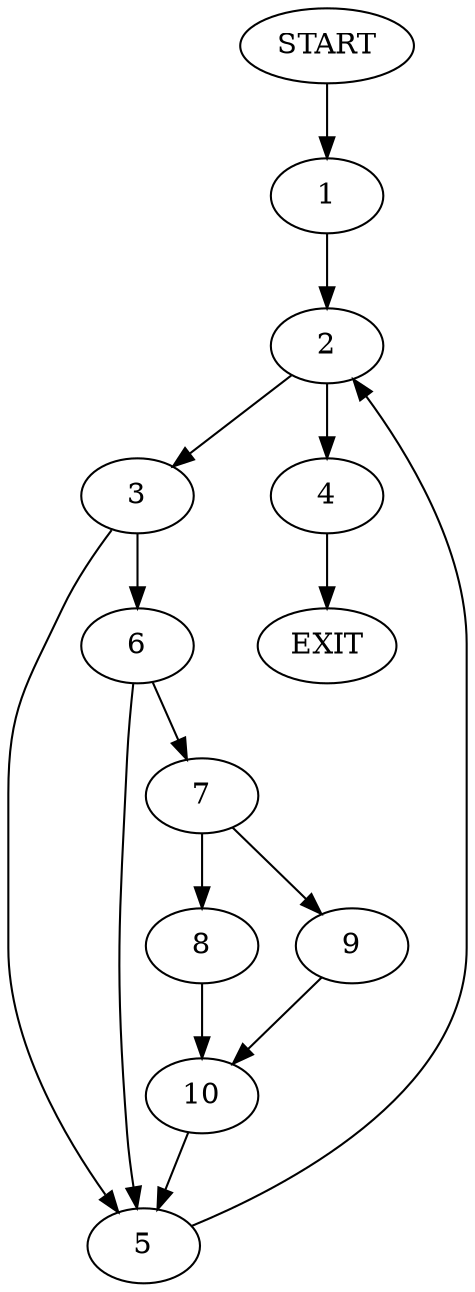 digraph {
0 [label="START"]
11 [label="EXIT"]
0 -> 1
1 -> 2
2 -> 3
2 -> 4
3 -> 5
3 -> 6
4 -> 11
6 -> 5
6 -> 7
5 -> 2
7 -> 8
7 -> 9
9 -> 10
8 -> 10
10 -> 5
}
